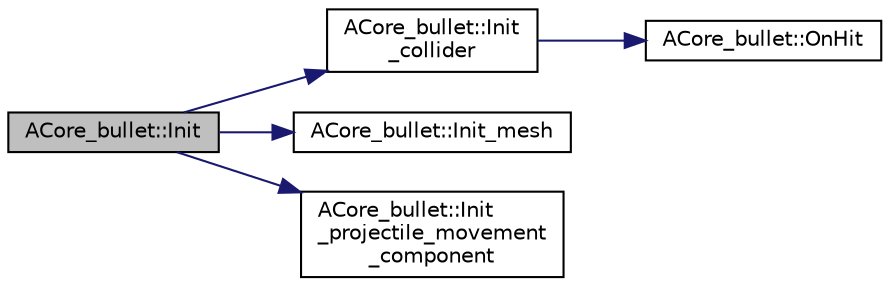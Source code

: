 digraph "ACore_bullet::Init"
{
 // LATEX_PDF_SIZE
  edge [fontname="Helvetica",fontsize="10",labelfontname="Helvetica",labelfontsize="10"];
  node [fontname="Helvetica",fontsize="10",shape=record];
  rankdir="LR";
  Node1 [label="ACore_bullet::Init",height=0.2,width=0.4,color="black", fillcolor="grey75", style="filled", fontcolor="black",tooltip="총알 오브젝트 초기화"];
  Node1 -> Node2 [color="midnightblue",fontsize="10",style="solid",fontname="Helvetica"];
  Node2 [label="ACore_bullet::Init\l_collider",height=0.2,width=0.4,color="black", fillcolor="white", style="filled",URL="$class_a_core__bullet.html#adca285496270be76ccf3fcfb73590edf",tooltip="충돌체 컴포넌트 초기화"];
  Node2 -> Node3 [color="midnightblue",fontsize="10",style="solid",fontname="Helvetica"];
  Node3 [label="ACore_bullet::OnHit",height=0.2,width=0.4,color="black", fillcolor="white", style="filled",URL="$class_a_core__bullet.html#af593257f19121b4fc6cda772d48c1332",tooltip="충돌 시 오브젝트 소멸 (UFUNCTION)"];
  Node1 -> Node4 [color="midnightblue",fontsize="10",style="solid",fontname="Helvetica"];
  Node4 [label="ACore_bullet::Init_mesh",height=0.2,width=0.4,color="black", fillcolor="white", style="filled",URL="$class_a_core__bullet.html#a0dcf26a937ad8970056365fb79eb5b93",tooltip="메시 컴포넌트 초기화"];
  Node1 -> Node5 [color="midnightblue",fontsize="10",style="solid",fontname="Helvetica"];
  Node5 [label="ACore_bullet::Init\l_projectile_movement\l_component",height=0.2,width=0.4,color="black", fillcolor="white", style="filled",URL="$class_a_core__bullet.html#a2314271de5432d4b81ab9ff590de0668",tooltip="총알 컴포넌트 초기화"];
}
